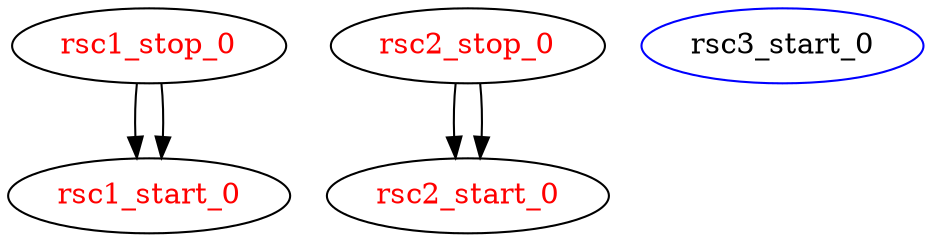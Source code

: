 digraph "g" {
	size = "30,30"
"rsc1_stop_0" [ fontcolor="red" ]
"rsc1_start_0" [ fontcolor="red" ]
"rsc2_stop_0" [ fontcolor="red" ]
"rsc2_start_0" [ fontcolor="red" ]
"rsc3_start_0" [ color="blue" ]
"rsc1_stop_0" -> "rsc1_start_0"
"rsc1_stop_0" -> "rsc1_start_0"
"rsc2_stop_0" -> "rsc2_start_0"
"rsc2_stop_0" -> "rsc2_start_0"
}
